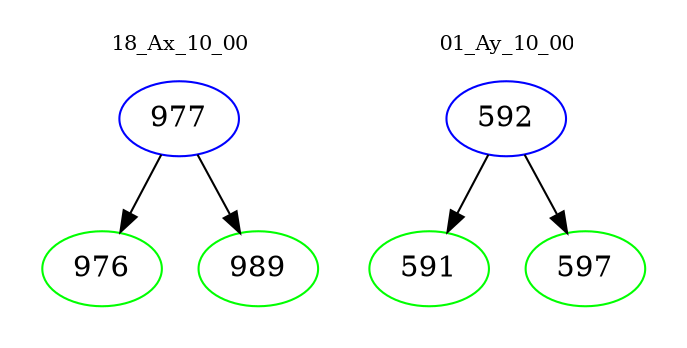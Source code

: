 digraph{
subgraph cluster_0 {
color = white
label = "18_Ax_10_00";
fontsize=10;
T0_977 [label="977", color="blue"]
T0_977 -> T0_976 [color="black"]
T0_976 [label="976", color="green"]
T0_977 -> T0_989 [color="black"]
T0_989 [label="989", color="green"]
}
subgraph cluster_1 {
color = white
label = "01_Ay_10_00";
fontsize=10;
T1_592 [label="592", color="blue"]
T1_592 -> T1_591 [color="black"]
T1_591 [label="591", color="green"]
T1_592 -> T1_597 [color="black"]
T1_597 [label="597", color="green"]
}
}
